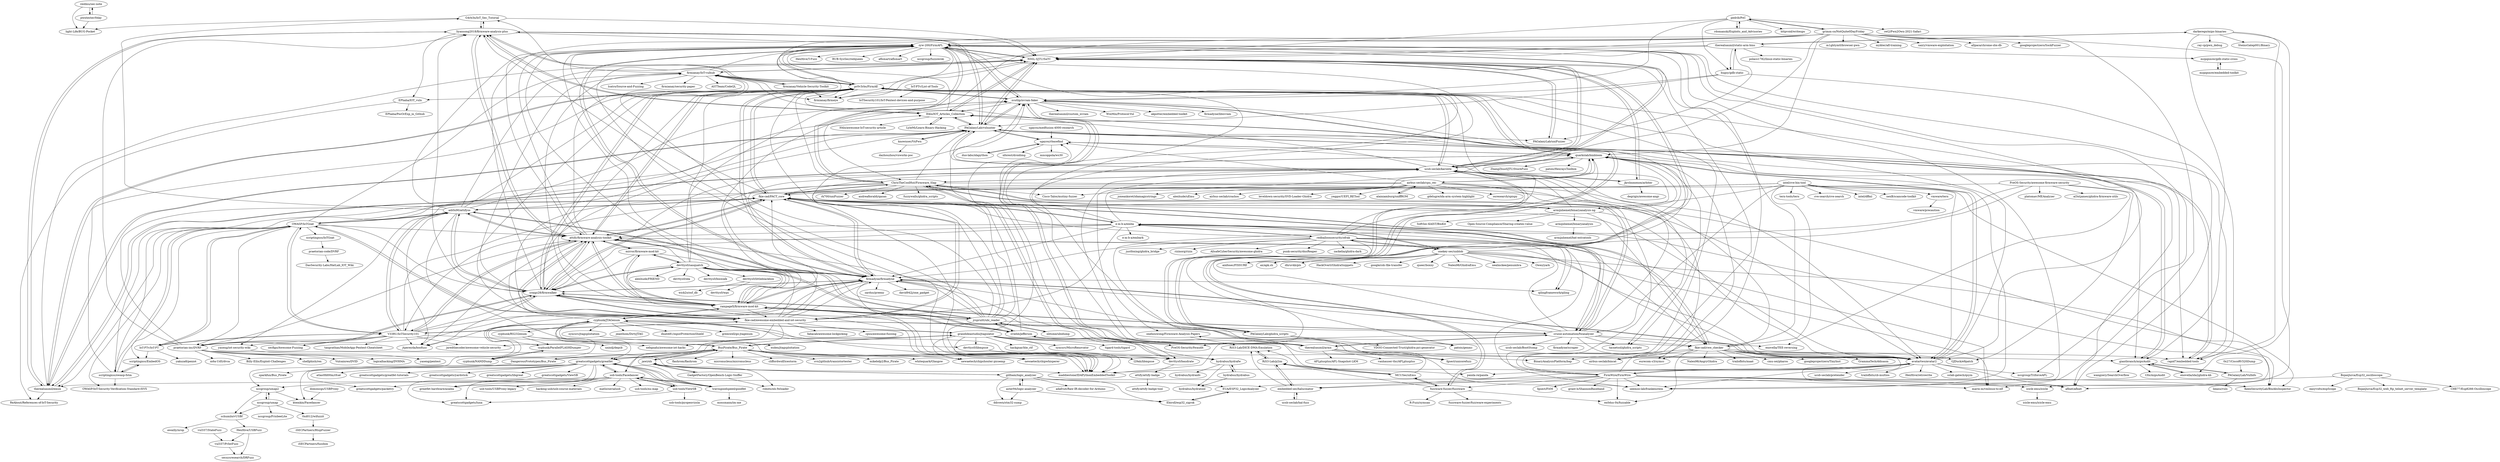 digraph G {
"reidmu/sec-note" -> "pwntester/0day"
"reidmu/sec-note" -> "light-Life/BUG-Pocket"
"G4rb3n/IoT_Sec_Tutorial" -> "liyansong2018/firmware-analysis-plus"
"G4rb3n/IoT_Sec_Tutorial" -> "light-Life/BUG-Pocket"
"G4rb3n/IoT_Sec_Tutorial" -> "NSSL-SJTU/SaTC"
"firmianay/Vehicle-Security-Toolkit" -> "firmianay/firmeye"
"firmianay/Vehicle-Security-Toolkit" -> "firmianay/IoT-vulhub"
"liyansong2018/firmware-analysis-plus" -> "pr0v3rbs/FirmAE"
"liyansong2018/firmware-analysis-plus" -> "therealsaumil/emux"
"liyansong2018/firmware-analysis-plus" -> "G4rb3n/IoT_Sec_Tutorial"
"liyansong2018/firmware-analysis-plus" -> "H4lo/IOT_Articles_Collection"
"liyansong2018/firmware-analysis-plus" -> "attify/firmware-analysis-toolkit"
"liyansong2018/firmware-analysis-plus" -> "NSSL-SJTU/SaTC"
"liyansong2018/firmware-analysis-plus" -> "EPhaha/IOT_vuln"
"liyansong2018/firmware-analysis-plus" -> "PAGalaxyLab/vxhunter"
"liyansong2018/firmware-analysis-plus" -> "zyw-200/FirmAFL"
"e-m-b-a/emba" -> "fkie-cad/FACT_core"
"e-m-b-a/emba" -> "e-m-b-a/embark"
"e-m-b-a/emba" -> "redballoonsecurity/ofrak"
"e-m-b-a/emba" -> "attify/firmware-analysis-toolkit"
"e-m-b-a/emba" -> "firmadyne/firmadyne"
"e-m-b-a/emba" -> "onekey-sec/unblob"
"e-m-b-a/emba" -> "KeenSecurityLab/BinAbsInspector" ["e"=1]
"e-m-b-a/emba" -> "fkie-cad/cwe_checker"
"e-m-b-a/emba" -> "quarkslab/binbloom"
"e-m-b-a/emba" -> "pr0v3rbs/FirmAE"
"e-m-b-a/emba" -> "fkie-cad/awesome-embedded-and-iot-security"
"e-m-b-a/emba" -> "qilingframework/qiling" ["e"=1]
"e-m-b-a/emba" -> "craigz28/firmwalker"
"e-m-b-a/emba" -> "cruise-automation/fwanalyzer"
"e-m-b-a/emba" -> "V33RU/IoTSecurity101"
"ChrisTheCoolHut/Firmware_Slap" -> "cruise-automation/fwanalyzer"
"ChrisTheCoolHut/Firmware_Slap" -> "zyw-200/FirmAFL"
"ChrisTheCoolHut/Firmware_Slap" -> "ucsb-seclab/karonte"
"ChrisTheCoolHut/Firmware_Slap" -> "therealsaumil/armx"
"ChrisTheCoolHut/Firmware_Slap" -> "fuzzywalls/ghidra_scripts" ["e"=1]
"ChrisTheCoolHut/Firmware_Slap" -> "fkie-cad/FACT_core"
"ChrisTheCoolHut/Firmware_Slap" -> "pr0v3rbs/FirmAE"
"ChrisTheCoolHut/Firmware_Slap" -> "armijnhemel/binaryanalysis-ng"
"ChrisTheCoolHut/Firmware_Slap" -> "avatartwo/avatar2"
"ChrisTheCoolHut/Firmware_Slap" -> "PAGalaxyLab/vxhunter"
"ChrisTheCoolHut/Firmware_Slap" -> "rk700/uniFuzzer"
"ChrisTheCoolHut/Firmware_Slap" -> "firmadyne/firmadyne"
"ChrisTheCoolHut/Firmware_Slap" -> "andreafioraldi/qasan" ["e"=1]
"ChrisTheCoolHut/Firmware_Slap" -> "maddiestone/IDAPythonEmbeddedToolkit" ["e"=1]
"ChrisTheCoolHut/Firmware_Slap" -> "Cisco-Talos/mutiny-fuzzer" ["e"=1]
"scriptingxss/IoTGoat" -> "praetorian-code/DVRF"
"icicle-emu/icicle" -> "icicle-emu/icicle-emu"
"H4lo/IOT_Articles_Collection" -> "NSSL-SJTU/SaTC"
"H4lo/IOT_Articles_Collection" -> "H4lo/awesome-IoT-security-article"
"H4lo/IOT_Articles_Collection" -> "PAGalaxyLab/vxhunter"
"H4lo/IOT_Articles_Collection" -> "liyansong2018/firmware-analysis-plus"
"H4lo/IOT_Articles_Collection" -> "rapid7/embedded-tools"
"H4lo/IOT_Articles_Collection" -> "LyleMi/Learn-Binary-Hacking"
"H4lo/IOT_Articles_Collection" -> "zyw-200/FirmAFL"
"PAGalaxyLab/ghidra_scripts" -> "PAGalaxyLab/vxhunter"
"PAGalaxyLab/ghidra_scripts" -> "ucsb-seclab/karonte"
"PAGalaxyLab/ghidra_scripts" -> "VDOO-Connected-Trust/ghidra-pyi-generator" ["e"=1]
"PAGalaxyLab/ghidra_scripts" -> "patois/genmc" ["e"=1]
"cyphunk/ParallelFLASHDumper" -> "cyphunk/NANDDump"
"redballoonsecurity/ofrak" -> "onekey-sec/unblob"
"redballoonsecurity/ofrak" -> "e-m-b-a/emba"
"redballoonsecurity/ofrak" -> "ainfosec/FISSURE" ["e"=1]
"redballoonsecurity/ofrak" -> "fkie-cad/FACT_core"
"redballoonsecurity/ofrak" -> "firmadyne/firmadyne"
"redballoonsecurity/ofrak" -> "qilingframework/qiling" ["e"=1]
"redballoonsecurity/ofrak" -> "FirmWire/FirmWire"
"redballoonsecurity/ofrak" -> "quarkslab/binbloom"
"redballoonsecurity/ofrak" -> "justfoxing/ghidra_bridge" ["e"=1]
"redballoonsecurity/ofrak" -> "rizinorg/rizin" ["e"=1]
"redballoonsecurity/ofrak" -> "pr0v3rbs/FirmAE"
"redballoonsecurity/ofrak" -> "AllsafeCyberSecurity/awesome-ghidra" ["e"=1]
"redballoonsecurity/ofrak" -> "punk-security/dnsReaper" ["e"=1]
"redballoonsecurity/ofrak" -> "marin-m/vmlinux-to-elf" ["e"=1]
"redballoonsecurity/ofrak" -> "zackelia/ghidra-dark" ["e"=1]
"fkie-cad/awesome-embedded-and-iot-security" -> "V33RU/IoTSecurity101"
"fkie-cad/awesome-embedded-and-iot-security" -> "nebgnahz/awesome-iot-hacks" ["e"=1]
"fkie-cad/awesome-embedded-and-iot-security" -> "fkie-cad/FACT_core"
"fkie-cad/awesome-embedded-and-iot-security" -> "attify/firmware-analysis-toolkit"
"fkie-cad/awesome-embedded-and-iot-security" -> "OWASP/IoTGoat"
"fkie-cad/awesome-embedded-and-iot-security" -> "jaredthecoder/awesome-vehicle-security" ["e"=1]
"fkie-cad/awesome-embedded-and-iot-security" -> "craigz28/firmwalker"
"fkie-cad/awesome-embedded-and-iot-security" -> "firmadyne/firmadyne"
"fkie-cad/awesome-embedded-and-iot-security" -> "zyw-200/FirmAFL"
"fkie-cad/awesome-embedded-and-iot-security" -> "fkie-cad/cwe_checker"
"fkie-cad/awesome-embedded-and-iot-security" -> "ucsb-seclab/karonte"
"fkie-cad/awesome-embedded-and-iot-security" -> "cpuu/awesome-fuzzing" ["e"=1]
"fkie-cad/awesome-embedded-and-iot-security" -> "pr0v3rbs/FirmAE"
"fkie-cad/awesome-embedded-and-iot-security" -> "cruise-automation/fwanalyzer"
"fkie-cad/awesome-embedded-and-iot-security" -> "fabacab/awesome-lockpicking" ["e"=1]
"fkie-cad/FACT_core" -> "attify/firmware-analysis-toolkit"
"fkie-cad/FACT_core" -> "craigz28/firmwalker"
"fkie-cad/FACT_core" -> "firmadyne/firmadyne"
"fkie-cad/FACT_core" -> "fkie-cad/cwe_checker"
"fkie-cad/FACT_core" -> "cruise-automation/fwanalyzer"
"fkie-cad/FACT_core" -> "e-m-b-a/emba"
"fkie-cad/FACT_core" -> "pr0v3rbs/FirmAE"
"fkie-cad/FACT_core" -> "fkie-cad/awesome-embedded-and-iot-security"
"fkie-cad/FACT_core" -> "ucsb-seclab/karonte"
"fkie-cad/FACT_core" -> "zyw-200/FirmAFL"
"fkie-cad/FACT_core" -> "adi0x90/attifyos"
"fkie-cad/FACT_core" -> "ChrisTheCoolHut/Firmware_Slap"
"fkie-cad/FACT_core" -> "KeenSecurityLab/BinAbsInspector" ["e"=1]
"fkie-cad/FACT_core" -> "armijnhemel/binaryanalysis-ng"
"fkie-cad/FACT_core" -> "avatartwo/avatar2"
"zcutlip/nvram-faker" -> "firmadyne/libnvram"
"zcutlip/nvram-faker" -> "giantbranch/mipsAudit"
"zcutlip/nvram-faker" -> "PAGalaxyLab/vxhunter"
"zcutlip/nvram-faker" -> "zyw-200/FirmAFL"
"zcutlip/nvram-faker" -> "therealsaumil/custom_nvram"
"zcutlip/nvram-faker" -> "therealsaumil/armx"
"zcutlip/nvram-faker" -> "pr0v3rbs/FirmAE"
"zcutlip/nvram-faker" -> "WinMin/Protocol-Vul"
"zcutlip/nvram-faker" -> "akpotter/embedded-toolkit"
"zcutlip/nvram-faker" -> "rapid7/embedded-tools"
"zcutlip/nvram-faker" -> "H4lo/IOT_Articles_Collection"
"mzpqnxow/embedded-toolkit" -> "mzpqnxow/gdb-static-cross"
"FirmWire/FirmWire" -> "fuzzware-fuzzer/fuzzware"
"FirmWire/FirmWire" -> "ex0dus-0x/fuzzable" ["e"=1]
"FirmWire/FirmWire" -> "avatartwo/avatar2"
"FirmWire/FirmWire" -> "therealsaumil/emux"
"FirmWire/FirmWire" -> "pr0v3rbs/FirmAE"
"FirmWire/FirmWire" -> "marin-m/vmlinux-to-elf" ["e"=1]
"FirmWire/FirmWire" -> "seemoo-lab/frankenstein" ["e"=1]
"FirmWire/FirmWire" -> "zyw-200/FirmAFL"
"FirmWire/FirmWire" -> "fgsect/FitM" ["e"=1]
"FirmWire/FirmWire" -> "icicle-emu/icicle"
"FirmWire/FirmWire" -> "grant-h/ShannonBaseband" ["e"=1]
"FirmWire/FirmWire" -> "embedded-sec/halucinator"
"FirmWire/FirmWire" -> "NSSL-SJTU/SaTC"
"FirmWire/FirmWire" -> "aflnet/aflnet" ["e"=1]
"FirmWire/FirmWire" -> "KeenSecurityLab/BinAbsInspector" ["e"=1]
"devttys0/baudrate" -> "attify/attify-badge"
"devttys0/baudrate" -> "sviehb/jefferson"
"EPhaha/IOT_vuln" -> "ReAbout/References-of-IoT-Security"
"EPhaha/IOT_vuln" -> "EPhaha/PocOrExp_in_Github"
"pr0v3rbs/FirmAE" -> "liyansong2018/firmware-analysis-plus"
"pr0v3rbs/FirmAE" -> "zyw-200/FirmAFL"
"pr0v3rbs/FirmAE" -> "ucsb-seclab/karonte"
"pr0v3rbs/FirmAE" -> "attify/firmware-analysis-toolkit"
"pr0v3rbs/FirmAE" -> "firmadyne/firmadyne"
"pr0v3rbs/FirmAE" -> "firmianay/IoT-vulhub"
"pr0v3rbs/FirmAE" -> "NSSL-SJTU/SaTC"
"pr0v3rbs/FirmAE" -> "therealsaumil/emux"
"pr0v3rbs/FirmAE" -> "zcutlip/nvram-faker"
"pr0v3rbs/FirmAE" -> "craigz28/firmwalker"
"pr0v3rbs/FirmAE" -> "aflnet/aflnet" ["e"=1]
"pr0v3rbs/FirmAE" -> "fkie-cad/FACT_core"
"pr0v3rbs/FirmAE" -> "firmianay/firmeye"
"pr0v3rbs/FirmAE" -> "quarkslab/binbloom"
"pr0v3rbs/FirmAE" -> "EPhaha/IOT_vuln"
"devttys0/libmpsse" -> "l29ah/libmpsse"
"devttys0/libmpsse" -> "devttys0/baudrate"
"onekey-sec/unblob" -> "redballoonsecurity/ofrak"
"onekey-sec/unblob" -> "e-m-b-a/emba"
"onekey-sec/unblob" -> "queer/boxxy" ["e"=1]
"onekey-sec/unblob" -> "ainfosec/FISSURE" ["e"=1]
"onekey-sec/unblob" -> "avatartwo/avatar2"
"onekey-sec/unblob" -> "Nalen98/GhidraEmu" ["e"=1]
"onekey-sec/unblob" -> "nealmckee/penumbra" ["e"=1]
"onekey-sec/unblob" -> "Owez/yark" ["e"=1]
"onekey-sec/unblob" -> "ax/apk.sh" ["e"=1]
"onekey-sec/unblob" -> "quarkslab/binbloom"
"onekey-sec/unblob" -> "marin-m/vmlinux-to-elf" ["e"=1]
"onekey-sec/unblob" -> "icicle-emu/icicle"
"onekey-sec/unblob" -> "dhruvkb/pls" ["e"=1]
"onekey-sec/unblob" -> "HackOvert/GhidraSnippets" ["e"=1]
"onekey-sec/unblob" -> "google/cdc-file-transfer" ["e"=1]
"knownsec/VxPwn" -> "dazhouzhou/vxworks-poc"
"knownsec/VxPwn" -> "PAGalaxyLab/vxhunter"
"pedrib/PoC" -> "rdomanski/Exploits_and_Advisories"
"pedrib/PoC" -> "grimm-co/NotQuite0DayFriday"
"pedrib/PoC" -> "hugsy/gdb-static"
"pedrib/PoC" -> "httpvoid/writeups" ["e"=1]
"pedrib/PoC" -> "zcutlip/nvram-faker"
"pedrib/PoC" -> "NSSL-SJTU/SaTC"
"pedrib/PoC" -> "ret2/Pwn2Own-2021-Safari" ["e"=1]
"zyw-200/FirmAFL" -> "pr0v3rbs/FirmAE"
"zyw-200/FirmAFL" -> "ucsb-seclab/karonte"
"zyw-200/FirmAFL" -> "aflnet/aflnet" ["e"=1]
"zyw-200/FirmAFL" -> "NSSL-SJTU/SaTC"
"zyw-200/FirmAFL" -> "HexHive/T-Fuzz" ["e"=1]
"zyw-200/FirmAFL" -> "RUB-SysSec/redqueen" ["e"=1]
"zyw-200/FirmAFL" -> "firmadyne/firmadyne"
"zyw-200/FirmAFL" -> "ChrisTheCoolHut/Firmware_Slap"
"zyw-200/FirmAFL" -> "zcutlip/nvram-faker"
"zyw-200/FirmAFL" -> "firmianay/firmeye"
"zyw-200/FirmAFL" -> "aflsmart/aflsmart" ["e"=1]
"zyw-200/FirmAFL" -> "nccgroup/TriforceAFL" ["e"=1]
"zyw-200/FirmAFL" -> "nccgroup/fuzzowski" ["e"=1]
"zyw-200/FirmAFL" -> "seemoo-lab/frankenstein" ["e"=1]
"zyw-200/FirmAFL" -> "fgsect/unicorefuzz" ["e"=1]
"yaseng/iot-security-wiki" -> "yaseng/pentest" ["e"=1]
"0x27/CiscoRV320Dump" -> "PAGalaxyLab/VulInfo"
"PAGalaxyLab/VulInfo" -> "lieanu/vuls"
"PAGalaxyLab/VulInfo" -> "giantbranch/mipsAudit"
"BojanJurca/Esp32_oscilloscope" -> "EUA/ESP32_LogicAnalyzer"
"BojanJurca/Esp32_oscilloscope" -> "BojanJurca/Esp32_web_ftp_telnet_server_template"
"BojanJurca/Esp32_oscilloscope" -> "CHE77/Esp8266-Oscilloscope"
"BojanJurca/Esp32_oscilloscope" -> "easyvolts/espScope"
"attify/firmware-analysis-toolkit" -> "firmadyne/firmadyne"
"attify/firmware-analysis-toolkit" -> "adi0x90/attifyos"
"attify/firmware-analysis-toolkit" -> "craigz28/firmwalker"
"attify/firmware-analysis-toolkit" -> "fkie-cad/FACT_core"
"attify/firmware-analysis-toolkit" -> "pr0v3rbs/FirmAE"
"attify/firmware-analysis-toolkit" -> "rampageX/firmware-mod-kit"
"attify/firmware-analysis-toolkit" -> "liyansong2018/firmware-analysis-plus"
"attify/firmware-analysis-toolkit" -> "zyw-200/FirmAFL"
"attify/firmware-analysis-toolkit" -> "V33RU/IoTSecurity101"
"attify/firmware-analysis-toolkit" -> "jtpereyda/boofuzz" ["e"=1]
"attify/firmware-analysis-toolkit" -> "fkie-cad/awesome-embedded-and-iot-security"
"attify/firmware-analysis-toolkit" -> "avatartwo/avatar2"
"attify/firmware-analysis-toolkit" -> "mirror/firmware-mod-kit"
"attify/firmware-analysis-toolkit" -> "firmianay/IoT-vulhub"
"attify/firmware-analysis-toolkit" -> "ucsb-seclab/karonte"
"firmadyne/firmadyne" -> "attify/firmware-analysis-toolkit"
"firmadyne/firmadyne" -> "fkie-cad/FACT_core"
"firmadyne/firmadyne" -> "craigz28/firmwalker"
"firmadyne/firmadyne" -> "zyw-200/FirmAFL"
"firmadyne/firmadyne" -> "pr0v3rbs/FirmAE"
"firmadyne/firmadyne" -> "adi0x90/attifyos"
"firmadyne/firmadyne" -> "jtpereyda/boofuzz" ["e"=1]
"firmadyne/firmadyne" -> "panda-re/panda" ["e"=1]
"firmadyne/firmadyne" -> "rampageX/firmware-mod-kit"
"firmadyne/firmadyne" -> "qilingframework/qiling" ["e"=1]
"firmadyne/firmadyne" -> "zardus/preeny" ["e"=1]
"firmadyne/firmadyne" -> "avatartwo/avatar2"
"firmadyne/firmadyne" -> "BinaryAnalysisPlatform/bap" ["e"=1]
"firmadyne/firmadyne" -> "maddiestone/IDAPythonEmbeddedToolkit" ["e"=1]
"firmadyne/firmadyne" -> "david942j/one_gadget" ["e"=1]
"sgayou/rbasefind" -> "mncoppola/ws30"
"sgayou/rbasefind" -> "PAGalaxyLab/vxhunter"
"sgayou/rbasefind" -> "duo-labs/idapython"
"sgayou/rbasefind" -> "nforest/droidimg" ["e"=1]
"sgayou/rbasefind" -> "quarkslab/binbloom"
"sgayou/rbasefind" -> "patois/genmc" ["e"=1]
"schumilo/vUSBf" -> "awailly/nrop"
"schumilo/vUSBf" -> "HexHive/USBFuzz"
"cyphunk/JTAGenum" -> "cyphunk/RS232enum"
"cyphunk/JTAGenum" -> "dxa4481/inputProtectionShield"
"cyphunk/JTAGenum" -> "grandideastudio/jtagulator"
"cyphunk/JTAGenum" -> "gremwell/go-jtagenum"
"cyphunk/JTAGenum" -> "devttys0/libmpsse"
"cyphunk/JTAGenum" -> "devttys0/baudrate"
"cyphunk/JTAGenum" -> "cyphunk/NANDDump"
"cyphunk/JTAGenum" -> "jeanthom/DirtyJTAG" ["e"=1]
"cyphunk/JTAGenum" -> "cyphunk/ParallelFLASHDumper"
"cyphunk/JTAGenum" -> "attify/firmware-analysis-toolkit"
"cyphunk/JTAGenum" -> "BusPirate/Bus_Pirate"
"cyphunk/JTAGenum" -> "syncsrc/jtagsploitation"
"cyphunk/JTAGenum" -> "greatscottgadgets/greatfet"
"cyphunk/JTAGenum" -> "rampageX/firmware-mod-kit"
"cyphunk/JTAGenum" -> "nccgroup/umap2"
"duo-labs/idapython" -> "sgayou/rbasefind"
"PreOS-Security/awesome-firmware-security" -> "fkie-cad/FACT_core"
"PreOS-Security/awesome-firmware-security" -> "PreOS-Security/fwaudit" ["e"=1]
"PreOS-Security/awesome-firmware-security" -> "therealsaumil/armx"
"PreOS-Security/awesome-firmware-security" -> "al3xtjames/ghidra-firmware-utils" ["e"=1]
"PreOS-Security/awesome-firmware-security" -> "GJDuck/e9patch" ["e"=1]
"PreOS-Security/awesome-firmware-security" -> "enovella/TEE-reversing" ["e"=1]
"PreOS-Security/awesome-firmware-security" -> "platomav/MEAnalyzer" ["e"=1]
"adi0x90/attifyos" -> "attify/firmware-analysis-toolkit"
"adi0x90/attifyos" -> "firmadyne/firmadyne"
"adi0x90/attifyos" -> "craigz28/firmwalker"
"adi0x90/attifyos" -> "fkie-cad/FACT_core"
"adi0x90/attifyos" -> "V33RU/IoTSecurity101"
"adi0x90/attifyos" -> "zyw-200/FirmAFL"
"adi0x90/attifyos" -> "G4rb3n/IoT_Sec_Tutorial"
"adi0x90/attifyos" -> "PAGalaxyLab/vxhunter"
"adi0x90/attifyos" -> "firmianay/IoT-vulhub"
"adi0x90/attifyos" -> "pr0v3rbs/FirmAE"
"adi0x90/attifyos" -> "jtpereyda/boofuzz" ["e"=1]
"adi0x90/attifyos" -> "zcutlip/nvram-faker"
"adi0x90/attifyos" -> "yaseng/iot-security-wiki"
"adi0x90/attifyos" -> "OWASP/IoTGoat"
"adi0x90/attifyos" -> "maddiestone/IDAPythonEmbeddedToolkit" ["e"=1]
"praetorian-inc/DVRF" -> "craigz28/firmwalker"
"praetorian-inc/DVRF" -> "attify/firmware-analysis-toolkit"
"praetorian-inc/DVRF" -> "maddiestone/IDAPythonEmbeddedToolkit" ["e"=1]
"praetorian-inc/DVRF" -> "rapid7/embedded-tools"
"praetorian-inc/DVRF" -> "firmadyne/firmadyne"
"praetorian-inc/DVRF" -> "Billy-Ellis/Exploit-Challenges" ["e"=1]
"praetorian-inc/DVRF" -> "liyansong2018/firmware-analysis-plus"
"praetorian-inc/DVRF" -> "PAGalaxyLab/vxhunter"
"praetorian-inc/DVRF" -> "shellphish/rex" ["e"=1]
"praetorian-inc/DVRF" -> "Vulcainreo/DVID" ["e"=1]
"praetorian-inc/DVRF" -> "logicalhacking/DVHMA" ["e"=1]
"praetorian-inc/DVRF" -> "m6a-UdS/dvca" ["e"=1]
"HexHive/USBFuzz" -> "vul337/PrIntFuzz"
"HexHive/USBFuzz" -> "secsysresearch/DRFuzz"
"LyleMi/Learn-Binary-Hacking" -> "H4lo/IOT_Articles_Collection"
"BusPirate/Bus_Pirate" -> "DangerousPrototypes/Bus_Pirate"
"BusPirate/Bus_Pirate" -> "mikebdp2/Bus_Pirate"
"BusPirate/Bus_Pirate" -> "jawi/ols"
"BusPirate/Bus_Pirate" -> "cyphunk/JTAGenum"
"BusPirate/Bus_Pirate" -> "grandideastudio/jtagulator"
"BusPirate/Bus_Pirate" -> "hydrabus/hydrafw"
"BusPirate/Bus_Pirate" -> "whitequark/Glasgow" ["e"=1]
"BusPirate/Bus_Pirate" -> "greatscottgadgets/greatfet"
"BusPirate/Bus_Pirate" -> "usb-tools/Facedancer"
"BusPirate/Bus_Pirate" -> "flashrom/flashrom" ["e"=1]
"BusPirate/Bus_Pirate" -> "newaetech/chipwhisperer" ["e"=1]
"BusPirate/Bus_Pirate" -> "micronucleus/micronucleus" ["e"=1]
"BusPirate/Bus_Pirate" -> "newaetech/chipshouter-picoemp" ["e"=1]
"BusPirate/Bus_Pirate" -> "cliffordwolf/icestorm" ["e"=1]
"BusPirate/Bus_Pirate" -> "svn2github/transistortester" ["e"=1]
"airbus-seclab/cpu_rec" -> "quarkslab/binbloom"
"airbus-seclab/cpu_rec" -> "alainiamburg/sniffROM"
"airbus-seclab/cpu_rec" -> "airbus-seclab/bincat" ["e"=1]
"airbus-seclab/cpu_rec" -> "gdelugre/ida-arm-system-highlight" ["e"=1]
"airbus-seclab/cpu_rec" -> "osresearch/spispy" ["e"=1]
"airbus-seclab/cpu_rec" -> "avatartwo/avatar2"
"airbus-seclab/cpu_rec" -> "maddiestone/IDAPythonEmbeddedToolkit" ["e"=1]
"airbus-seclab/cpu_rec" -> "joxeankoret/idamagicstrings" ["e"=1]
"airbus-seclab/cpu_rec" -> "alexhude/uEmu" ["e"=1]
"airbus-seclab/cpu_rec" -> "fkie-cad/FACT_core"
"airbus-seclab/cpu_rec" -> "airbus-seclab/crashos"
"airbus-seclab/cpu_rec" -> "seemoo-lab/frankenstein" ["e"=1]
"airbus-seclab/cpu_rec" -> "leveldown-security/SVD-Loader-Ghidra" ["e"=1]
"airbus-seclab/cpu_rec" -> "sgayou/rbasefind"
"airbus-seclab/cpu_rec" -> "yeggor/UEFI_RETool" ["e"=1]
"attify/attify-badge" -> "attify/attify-badge-tool"
"avatartwo/avatar2" -> "embedded-sec/halucinator"
"avatartwo/avatar2" -> "panda-re/panda" ["e"=1]
"avatartwo/avatar2" -> "zyw-200/FirmAFL"
"avatartwo/avatar2" -> "HexHive/retrowrite" ["e"=1]
"avatartwo/avatar2" -> "nccgroup/TriforceAFL" ["e"=1]
"avatartwo/avatar2" -> "firmadyne/firmadyne"
"avatartwo/avatar2" -> "sslab-gatech/qsym" ["e"=1]
"avatartwo/avatar2" -> "aflnet/aflnet" ["e"=1]
"avatartwo/avatar2" -> "pr0v3rbs/FirmAE"
"avatartwo/avatar2" -> "seemoo-lab/frankenstein" ["e"=1]
"avatartwo/avatar2" -> "maddiestone/IDAPythonEmbeddedToolkit" ["e"=1]
"avatartwo/avatar2" -> "quarkslab/binbloom"
"avatartwo/avatar2" -> "ucsb-seclab/pretender"
"avatartwo/avatar2" -> "trailofbits/cb-multios" ["e"=1]
"avatartwo/avatar2" -> "FirmWire/FirmWire"
"fkie-cad/cwe_checker" -> "fkie-cad/FACT_core"
"fkie-cad/cwe_checker" -> "KeenSecurityLab/BinAbsInspector" ["e"=1]
"fkie-cad/cwe_checker" -> "trailofbits/maat" ["e"=1]
"fkie-cad/cwe_checker" -> "BinaryAnalysisPlatform/bap" ["e"=1]
"fkie-cad/cwe_checker" -> "ucsb-seclab/karonte"
"fkie-cad/cwe_checker" -> "cmu-sei/pharos" ["e"=1]
"fkie-cad/cwe_checker" -> "airbus-seclab/bincat" ["e"=1]
"fkie-cad/cwe_checker" -> "googleprojectzero/TinyInst" ["e"=1]
"fkie-cad/cwe_checker" -> "NSSL-SJTU/SaTC"
"fkie-cad/cwe_checker" -> "GJDuck/e9patch" ["e"=1]
"fkie-cad/cwe_checker" -> "avatartwo/avatar2"
"fkie-cad/cwe_checker" -> "eurecom-s3/symcc" ["e"=1]
"fkie-cad/cwe_checker" -> "GrammaTech/ddisasm" ["e"=1]
"fkie-cad/cwe_checker" -> "Nalen98/AngryGhidra" ["e"=1]
"fkie-cad/cwe_checker" -> "ex0dus-0x/fuzzable" ["e"=1]
"grandideastudio/jtagulator" -> "cyphunk/JTAGenum"
"grandideastudio/jtagulator" -> "syncsrc/MicroRenovator" ["e"=1]
"grandideastudio/jtagulator" -> "greatscottgadgets/greatfet"
"grandideastudio/jtagulator" -> "newaetech/chipwhisperer" ["e"=1]
"grandideastudio/jtagulator" -> "travisgoodspeed/goodfet"
"grandideastudio/jtagulator" -> "sgayou/rbasefind"
"grandideastudio/jtagulator" -> "newaetech/chipshouter-picoemp" ["e"=1]
"grandideastudio/jtagulator" -> "devttys0/libmpsse"
"grandideastudio/jtagulator" -> "devttys0/baudrate"
"grandideastudio/jtagulator" -> "tigard-tools/tigard" ["e"=1]
"grandideastudio/jtagulator" -> "hydrabus/hydrafw"
"grandideastudio/jtagulator" -> "BusPirate/Bus_Pirate"
"grandideastudio/jtagulator" -> "PreOS-Security/fwaudit" ["e"=1]
"grandideastudio/jtagulator" -> "avatartwo/avatar2"
"grandideastudio/jtagulator" -> "hackgnar/ble_ctf" ["e"=1]
"usb-tools/Facedancer" -> "greatscottgadgets/greatfet"
"usb-tools/Facedancer" -> "usb-tools/ViewSB"
"usb-tools/Facedancer" -> "greatfet-hardware/azalea"
"usb-tools/Facedancer" -> "usb-tools/nu-map"
"usb-tools/Facedancer" -> "greatscottgadgets/luna" ["e"=1]
"usb-tools/Facedancer" -> "nccgroup/umap2"
"usb-tools/Facedancer" -> "usb-tools/USBProxy-legacy" ["e"=1]
"usb-tools/Facedancer" -> "travisgoodspeed/goodfet"
"usb-tools/Facedancer" -> "hacking-usb/usb-course-materials"
"usb-tools/Facedancer" -> "matlo/serialusb" ["e"=1]
"greatscottgadgets/greatfet" -> "usb-tools/Facedancer"
"greatscottgadgets/greatfet" -> "greatscottgadgets/greatfet-tutorials"
"greatscottgadgets/greatfet" -> "greatfet-hardware/azalea"
"greatscottgadgets/greatfet" -> "usb-tools/ViewSB"
"greatscottgadgets/greatfet" -> "ktemkin/Facedancer"
"greatscottgadgets/greatfet" -> "greatscottgadgets/yardstick" ["e"=1]
"greatscottgadgets/greatfet" -> "travisgoodspeed/goodfet"
"greatscottgadgets/greatfet" -> "greatscottgadgets/ViewSB"
"greatscottgadgets/greatfet" -> "greatscottgadgets/libgreat"
"greatscottgadgets/greatfet" -> "atlas0fd00m/rfcat" ["e"=1]
"greatscottgadgets/greatfet" -> "greatscottgadgets/luna" ["e"=1]
"greatscottgadgets/greatfet" -> "greatscottgadgets/packetry"
"V33RU/IoTSecurity101" -> "fkie-cad/awesome-embedded-and-iot-security"
"V33RU/IoTSecurity101" -> "nebgnahz/awesome-iot-hacks" ["e"=1]
"V33RU/IoTSecurity101" -> "attify/firmware-analysis-toolkit"
"V33RU/IoTSecurity101" -> "adi0x90/attifyos"
"V33RU/IoTSecurity101" -> "firmadyne/firmadyne"
"V33RU/IoTSecurity101" -> "fkie-cad/FACT_core"
"V33RU/IoTSecurity101" -> "IoT-PTv/IoT-PT"
"V33RU/IoTSecurity101" -> "craigz28/firmwalker"
"V33RU/IoTSecurity101" -> "OWASP/IoTGoat"
"V33RU/IoTSecurity101" -> "secfigo/Awesome-Fuzzing" ["e"=1]
"V33RU/IoTSecurity101" -> "jtpereyda/boofuzz" ["e"=1]
"V33RU/IoTSecurity101" -> "tanprathan/MobileApp-Pentest-Cheatsheet" ["e"=1]
"V33RU/IoTSecurity101" -> "praetorian-inc/DVRF"
"V33RU/IoTSecurity101" -> "jaredthecoder/awesome-vehicle-security" ["e"=1]
"V33RU/IoTSecurity101" -> "yaseng/iot-security-wiki"
"aster94/logic-analyzer" -> "gillham/logic_analyzer"
"aster94/logic-analyzer" -> "ddrown/stm32-sump"
"aster94/logic-analyzer" -> "Ebiroll/esp32_sigrok"
"craigz28/firmwalker" -> "attify/firmware-analysis-toolkit"
"craigz28/firmwalker" -> "fkie-cad/FACT_core"
"craigz28/firmwalker" -> "firmadyne/firmadyne"
"craigz28/firmwalker" -> "adi0x90/attifyos"
"craigz28/firmwalker" -> "rampageX/firmware-mod-kit"
"craigz28/firmwalker" -> "pr0v3rbs/FirmAE"
"craigz28/firmwalker" -> "zyw-200/FirmAFL"
"craigz28/firmwalker" -> "praetorian-inc/DVRF"
"craigz28/firmwalker" -> "devttys0/sasquatch"
"craigz28/firmwalker" -> "cruise-automation/fwanalyzer"
"craigz28/firmwalker" -> "PAGalaxyLab/vxhunter"
"craigz28/firmwalker" -> "firmianay/IoT-vulhub"
"craigz28/firmwalker" -> "jtpereyda/boofuzz" ["e"=1]
"craigz28/firmwalker" -> "fkie-cad/awesome-embedded-and-iot-security"
"craigz28/firmwalker" -> "liyansong2018/firmware-analysis-plus"
"pwntester/0day" -> "reidmu/sec-note"
"pwntester/0day" -> "light-Life/BUG-Pocket"
"rampageX/firmware-mod-kit" -> "attify/firmware-analysis-toolkit"
"rampageX/firmware-mod-kit" -> "craigz28/firmwalker"
"rampageX/firmware-mod-kit" -> "firmadyne/firmadyne"
"rampageX/firmware-mod-kit" -> "zyw-200/FirmAFL"
"rampageX/firmware-mod-kit" -> "mirror/firmware-mod-kit"
"rampageX/firmware-mod-kit" -> "fkie-cad/FACT_core"
"rampageX/firmware-mod-kit" -> "sviehb/jefferson"
"rampageX/firmware-mod-kit" -> "devttys0/sasquatch"
"rampageX/firmware-mod-kit" -> "zcutlip/nvram-faker"
"rampageX/firmware-mod-kit" -> "firmianay/IoT-vulhub"
"rampageX/firmware-mod-kit" -> "jrspruitt/ubi_reader"
"rampageX/firmware-mod-kit" -> "cyphunk/JTAGenum"
"rampageX/firmware-mod-kit" -> "pr0v3rbs/FirmAE"
"rampageX/firmware-mod-kit" -> "fkie-cad/awesome-embedded-and-iot-security"
"rampageX/firmware-mod-kit" -> "maddiestone/IDAPythonEmbeddedToolkit" ["e"=1]
"OWASP/IoTGoat" -> "scriptingxss/owasp-fstm"
"OWASP/IoTGoat" -> "IoT-PTv/IoT-PT"
"OWASP/IoTGoat" -> "fkie-cad/awesome-embedded-and-iot-security"
"OWASP/IoTGoat" -> "scriptingxss/IoTGoat"
"OWASP/IoTGoat" -> "scriptingxss/EmbedOS"
"OWASP/IoTGoat" -> "attify/firmware-analysis-toolkit"
"OWASP/IoTGoat" -> "OWASP/IoT-Security-Verification-Standard-ISVS"
"OWASP/IoTGoat" -> "V33RU/IoTSecurity101"
"OWASP/IoTGoat" -> "praetorian-inc/DVRF"
"OWASP/IoTGoat" -> "adi0x90/attifyos"
"OWASP/IoTGoat" -> "H4lo/IOT_Articles_Collection"
"OWASP/IoTGoat" -> "therealsaumil/emux"
"OWASP/IoTGoat" -> "NSSL-SJTU/SaTC"
"OWASP/IoTGoat" -> "fkie-cad/FACT_core"
"OWASP/IoTGoat" -> "craigz28/firmwalker"
"PAGalaxyLab/vxhunter" -> "knownsec/VxPwn"
"PAGalaxyLab/vxhunter" -> "PAGalaxyLab/ghidra_scripts"
"PAGalaxyLab/vxhunter" -> "ucsb-seclab/karonte"
"PAGalaxyLab/vxhunter" -> "NSSL-SJTU/SaTC"
"PAGalaxyLab/vxhunter" -> "sgayou/rbasefind"
"PAGalaxyLab/vxhunter" -> "zcutlip/nvram-faker"
"PAGalaxyLab/vxhunter" -> "H4lo/IOT_Articles_Collection"
"PAGalaxyLab/vxhunter" -> "PAGalaxyLab/uniFuzzer"
"PAGalaxyLab/vxhunter" -> "liyansong2018/firmware-analysis-plus"
"PAGalaxyLab/vxhunter" -> "therealsaumil/emux"
"PAGalaxyLab/vxhunter" -> "giantbranch/mipsAudit"
"PAGalaxyLab/vxhunter" -> "rapid7/embedded-tools"
"devttys0/sasquatch" -> "sviehb/jefferson"
"devttys0/sasquatch" -> "craigz28/firmwalker"
"devttys0/sasquatch" -> "attify/firmware-analysis-toolkit"
"devttys0/sasquatch" -> "firmadyne/firmadyne"
"devttys0/sasquatch" -> "zcutlip/nvram-faker"
"devttys0/sasquatch" -> "jrspruitt/ubi_reader"
"devttys0/sasquatch" -> "devttys0/littleblackbox"
"devttys0/sasquatch" -> "rampageX/firmware-mod-kit"
"devttys0/sasquatch" -> "pr0v3rbs/FirmAE"
"devttys0/sasquatch" -> "mirror/firmware-mod-kit"
"devttys0/sasquatch" -> "devttys0/ida" ["e"=1]
"devttys0/sasquatch" -> "devttys0/binwalk" ["e"=1]
"devttys0/sasquatch" -> "maddiestone/IDAPythonEmbeddedToolkit" ["e"=1]
"devttys0/sasquatch" -> "devttys0/baudrate"
"devttys0/sasquatch" -> "alexhude/FRIEND" ["e"=1]
"firmianay/IoT-vulhub" -> "firmianay/Vehicle-Security-Toolkit"
"firmianay/IoT-vulhub" -> "NSSL-SJTU/SaTC"
"firmianay/IoT-vulhub" -> "pr0v3rbs/FirmAE"
"firmianay/IoT-vulhub" -> "zyw-200/FirmAFL"
"firmianay/IoT-vulhub" -> "H4lo/IOT_Articles_Collection"
"firmianay/IoT-vulhub" -> "firmianay/firmeye"
"firmianay/IoT-vulhub" -> "firmianay/security-paper" ["e"=1]
"firmianay/IoT-vulhub" -> "ASTTeam/CodeQL" ["e"=1]
"firmianay/IoT-vulhub" -> "lcatro/Source-and-Fuzzing" ["e"=1]
"firmianay/IoT-vulhub" -> "G4rb3n/IoT_Sec_Tutorial"
"fuzzware-fuzzer/fuzzware" -> "MCUSec/uEmu"
"fuzzware-fuzzer/fuzzware" -> "R-Fuzz/symsan" ["e"=1]
"fuzzware-fuzzer/fuzzware" -> "ex0dus-0x/fuzzable" ["e"=1]
"fuzzware-fuzzer/fuzzware" -> "RiS3-Lab/p2im"
"fuzzware-fuzzer/fuzzware" -> "NSSL-SJTU/SaTC"
"fuzzware-fuzzer/fuzzware" -> "fuzzware-fuzzer/fuzzware-experiments"
"alainiamburg/sniffROM" -> "airbus-seclab/cpu_rec"
"darkerego/mips-binaries" -> "rapid7/embedded-tools"
"darkerego/mips-binaries" -> "therealsaumil/static-arm-bins"
"darkerego/mips-binaries" -> "SteinsGatep001/Binary"
"darkerego/mips-binaries" -> "ray-cp/pwn_debug" ["e"=1]
"darkerego/mips-binaries" -> "enovella/ida2ghidra-kb"
"darkerego/mips-binaries" -> "giantbranch/mipsAudit"
"usb-tools/ViewSB" -> "usb-tools/Facedancer"
"usb-tools/ViewSB" -> "greatscottgadgets/luna" ["e"=1]
"usb-tools/ViewSB" -> "usb-tools/pyopenvizsla"
"usb-tools/ViewSB" -> "greatscottgadgets/greatfet"
"IoT-PTv/IoT-PT" -> "OWASP/IoTGoat"
"IoT-PTv/IoT-PT" -> "V33RU/IoTSecurity101"
"IoT-PTv/IoT-PT" -> "scriptingxss/EmbedOS"
"IoT-PTv/IoT-PT" -> "yakuza8/peniot" ["e"=1]
"devttys0/littleblackbox" -> "devttys0/wps" ["e"=1]
"devttys0/littleblackbox" -> "wick2o/osf_db"
"grimm-co/NotQuite0DayFriday" -> "pedrib/PoC"
"grimm-co/NotQuite0DayFriday" -> "Cisco-Talos/mutiny-fuzzer" ["e"=1]
"grimm-co/NotQuite0DayFriday" -> "allpaca/chrome-sbx-db" ["e"=1]
"grimm-co/NotQuite0DayFriday" -> "zyw-200/FirmAFL"
"grimm-co/NotQuite0DayFriday" -> "marin-m/vmlinux-to-elf" ["e"=1]
"grimm-co/NotQuite0DayFriday" -> "googleprojectzero/SockFuzzer" ["e"=1]
"grimm-co/NotQuite0DayFriday" -> "m1ghtym0/browser-pwn" ["e"=1]
"grimm-co/NotQuite0DayFriday" -> "attify/firmware-analysis-toolkit"
"grimm-co/NotQuite0DayFriday" -> "mykter/afl-training" ["e"=1]
"grimm-co/NotQuite0DayFriday" -> "xairy/vmware-exploitation" ["e"=1]
"grimm-co/NotQuite0DayFriday" -> "quarkslab/binbloom"
"grimm-co/NotQuite0DayFriday" -> "NSSL-SJTU/SaTC"
"grimm-co/NotQuite0DayFriday" -> "ChrisTheCoolHut/Firmware_Slap"
"grimm-co/NotQuite0DayFriday" -> "aflnet/aflnet" ["e"=1]
"grimm-co/NotQuite0DayFriday" -> "pr0v3rbs/FirmAE"
"armijnhemel/binaryanalysis-ng" -> "ucsb-seclab/karonte"
"armijnhemel/binaryanalysis-ng" -> "fkie-cad/cwe_checker"
"armijnhemel/binaryanalysis-ng" -> "ChrisTheCoolHut/Firmware_Slap"
"armijnhemel/binaryanalysis-ng" -> "armijnhemel/binaryanalysis"
"armijnhemel/binaryanalysis-ng" -> "fkie-cad/FACT_core"
"armijnhemel/binaryanalysis-ng" -> "Open-Source-Compliance/Sharing-creates-value" ["e"=1]
"armijnhemel/binaryanalysis-ng" -> "quarkslab/binbloom"
"armijnhemel/binaryanalysis-ng" -> "SoftSec-KAIST/BinKit" ["e"=1]
"armijnhemel/binaryanalysis-ng" -> "avatartwo/avatar2"
"jawi/ols" -> "GadgetFactory/OpenBench-Logic-Sniffer"
"jawi/ols" -> "gillham/logic_analyzer"
"jawi/ols" -> "robots/ols-fwloader"
"jawi/ols" -> "BusPirate/Bus_Pirate"
"scriptingxss/owasp-fstm" -> "scriptingxss/EmbedOS"
"scriptingxss/owasp-fstm" -> "OWASP/IoTGoat"
"scriptingxss/owasp-fstm" -> "fkie-cad/FACT_core"
"scriptingxss/owasp-fstm" -> "OWASP/IoT-Security-Verification-Standard-ISVS"
"scriptingxss/owasp-fstm" -> "pr0v3rbs/FirmAE"
"iSECPartners/RtspFuzzer" -> "iSECPartners/fuzzbox"
"syncsrc/jtagsploitation" -> "esden/jtagsploitation"
"IoT-PTv/List-of-Tools" -> "IoTSecurity101/IoT-Pentest-devices-and-purpose"
"IoT-PTv/List-of-Tools" -> "firmianay/firmeye"
"therealsaumil/emux" -> "liyansong2018/firmware-analysis-plus"
"therealsaumil/emux" -> "ReAbout/References-of-IoT-Security"
"therealsaumil/emux" -> "pr0v3rbs/FirmAE"
"therealsaumil/emux" -> "PAGalaxyLab/vxhunter"
"therealsaumil/emux" -> "NSSL-SJTU/SaTC"
"therealsaumil/emux" -> "quarkslab/binbloom"
"therealsaumil/static-arm-bins" -> "hugsy/gdb-static"
"therealsaumil/static-arm-bins" -> "darkerego/mips-binaries"
"therealsaumil/static-arm-bins" -> "PAGalaxyLab/uniFuzzer"
"therealsaumil/static-arm-bins" -> "NSSL-SJTU/SaTC"
"therealsaumil/static-arm-bins" -> "mzpqnxow/gdb-static-cross"
"therealsaumil/static-arm-bins" -> "maddiestone/IDAPythonEmbeddedToolkit" ["e"=1]
"therealsaumil/static-arm-bins" -> "polaco1782/linux-static-binaries"
"dominicgs/USBProxy" -> "ktemkin/Facedancer"
"intel/cve-bin-tool" -> "fkie-cad/cwe_checker"
"intel/cve-bin-tool" -> "tern-tools/tern" ["e"=1]
"intel/cve-bin-tool" -> "fkie-cad/FACT_core"
"intel/cve-bin-tool" -> "avatartwo/avatar2"
"intel/cve-bin-tool" -> "cve-search/cve-search" ["e"=1]
"intel/cve-bin-tool" -> "armijnhemel/binaryanalysis-ng"
"intel/cve-bin-tool" -> "intel/dffml"
"intel/cve-bin-tool" -> "cruise-automation/fwanalyzer"
"intel/cve-bin-tool" -> "KeenSecurityLab/BinAbsInspector" ["e"=1]
"intel/cve-bin-tool" -> "nexB/scancode-toolkit" ["e"=1]
"intel/cve-bin-tool" -> "scriptingxss/owasp-fstm"
"intel/cve-bin-tool" -> "vmware/tern"
"ucsb-seclab/hal-fuzz" -> "embedded-sec/halucinator"
"quarkslab/binbloom" -> "airbus-seclab/cpu_rec"
"quarkslab/binbloom" -> "ucsb-seclab/karonte"
"quarkslab/binbloom" -> "seemoo-lab/frankenstein" ["e"=1]
"quarkslab/binbloom" -> "tacnetsol/ghidra_scripts" ["e"=1]
"quarkslab/binbloom" -> "pr0v3rbs/FirmAE"
"quarkslab/binbloom" -> "sgayou/rbasefind"
"quarkslab/binbloom" -> "therealsaumil/emux"
"quarkslab/binbloom" -> "patois/HexraysToolbox" ["e"=1]
"quarkslab/binbloom" -> "avatartwo/avatar2"
"quarkslab/binbloom" -> "ZhangZhuoSJTU/StochFuzz" ["e"=1]
"quarkslab/binbloom" -> "eurecom-s3/symcc" ["e"=1]
"rdomanski/Exploits_and_Advisories" -> "pedrib/PoC"
"ucsb-seclab/karonte" -> "NSSL-SJTU/SaTC"
"ucsb-seclab/karonte" -> "zyw-200/FirmAFL"
"ucsb-seclab/karonte" -> "pr0v3rbs/FirmAE"
"ucsb-seclab/karonte" -> "jkrshnmenon/arbiter"
"ucsb-seclab/karonte" -> "PAGalaxyLab/vxhunter"
"ucsb-seclab/karonte" -> "ChrisTheCoolHut/Firmware_Slap"
"ucsb-seclab/karonte" -> "PAGalaxyLab/ghidra_scripts"
"ucsb-seclab/karonte" -> "tacnetsol/ghidra_scripts" ["e"=1]
"ucsb-seclab/karonte" -> "quarkslab/binbloom"
"ucsb-seclab/karonte" -> "onehouwong/Firmware-Analysis-Papers"
"ucsb-seclab/karonte" -> "H4lo/IOT_Articles_Collection"
"enovella/ida2ghidra-kb" -> "giantbranch/mipsAudit"
"gillham/logic_analyzer" -> "aster94/logic-analyzer"
"gillham/logic_analyzer" -> "jawi/ols"
"gillham/logic_analyzer" -> "ddrown/stm32-sump"
"gillham/logic_analyzer" -> "EUA/ESP32_LogicAnalyzer"
"gillham/logic_analyzer" -> "Ebiroll/esp32_sigrok"
"gillham/logic_analyzer" -> "adafruit/Raw-IR-decoder-for-Arduino" ["e"=1]
"MCUSec/uEmu" -> "RiS3-Lab/DICE-DMA-Emulation"
"MCUSec/uEmu" -> "RiS3-Lab/p2im"
"MCUSec/uEmu" -> "fuzzware-fuzzer/fuzzware"
"MCUSec/uEmu" -> "onehouwong/Firmware-Analysis-Papers"
"embedded-sec/halucinator" -> "ucsb-seclab/hal-fuzz"
"embedded-sec/halucinator" -> "RiS3-Lab/p2im"
"embedded-sec/halucinator" -> "RiS3-Lab/DICE-DMA-Emulation"
"nccgroup/umap" -> "nccgroup/umap2"
"nccgroup/umap" -> "schumilo/vUSBf"
"nccgroup/umap" -> "0xd012/wifuzzit"
"nccgroup/umap" -> "nccgroup/FrisbeeLite"
"cruise-automation/fwanalyzer" -> "ChrisTheCoolHut/Firmware_Slap"
"cruise-automation/fwanalyzer" -> "fkie-cad/FACT_core"
"cruise-automation/fwanalyzer" -> "firmadyne/firmadyne"
"cruise-automation/fwanalyzer" -> "ucsb-seclab/karonte"
"cruise-automation/fwanalyzer" -> "craigz28/firmwalker"
"cruise-automation/fwanalyzer" -> "therealsaumil/armx"
"cruise-automation/fwanalyzer" -> "attify/firmware-analysis-toolkit"
"cruise-automation/fwanalyzer" -> "avatartwo/avatar2"
"cruise-automation/fwanalyzer" -> "maddiestone/IDAPythonEmbeddedToolkit" ["e"=1]
"cruise-automation/fwanalyzer" -> "fkie-cad/cwe_checker"
"cruise-automation/fwanalyzer" -> "firmadyne/scraper"
"cruise-automation/fwanalyzer" -> "enovella/TEE-reversing" ["e"=1]
"cruise-automation/fwanalyzer" -> "tacnetsol/ghidra_scripts" ["e"=1]
"cruise-automation/fwanalyzer" -> "pr0v3rbs/FirmAE"
"cruise-automation/fwanalyzer" -> "ucsb-seclab/BootStomp" ["e"=1]
"hydrabus/hydrabus" -> "hydrabus/hydrafw"
"hydrabus/hydrabus" -> "hydrabus/hydratool"
"hydrabus/hydrafw" -> "hydrabus/hydrabus"
"hydrabus/hydrafw" -> "hydrabus/hydratool"
"hydrabus/hydrafw" -> "hydrabus/hydranfc"
"therealsaumil/armx" -> "zcutlip/nvram-faker"
"therealsaumil/armx" -> "zyw-200/FirmAFL"
"therealsaumil/armx" -> "pr0v3rbs/FirmAE"
"therealsaumil/armx" -> "seemoo-lab/frankenstein" ["e"=1]
"therealsaumil/armx" -> "fgsect/unicorefuzz" ["e"=1]
"therealsaumil/armx" -> "ChrisTheCoolHut/Firmware_Slap"
"therealsaumil/armx" -> "giantbranch/mipsAudit"
"therealsaumil/armx" -> "ucsb-seclab/karonte"
"therealsaumil/armx" -> "AFLplusplus/AFL-Snapshot-LKM"
"therealsaumil/armx" -> "cruise-automation/fwanalyzer"
"therealsaumil/armx" -> "vanhauser-thc/AFLplusplus" ["e"=1]
"NSSL-SJTU/SaTC" -> "ucsb-seclab/karonte"
"NSSL-SJTU/SaTC" -> "jkrshnmenon/arbiter"
"NSSL-SJTU/SaTC" -> "zyw-200/FirmAFL"
"NSSL-SJTU/SaTC" -> "PAGalaxyLab/uniFuzzer"
"NSSL-SJTU/SaTC" -> "H4lo/IOT_Articles_Collection"
"NSSL-SJTU/SaTC" -> "PAGalaxyLab/vxhunter"
"NSSL-SJTU/SaTC" -> "firmianay/firmeye"
"NSSL-SJTU/SaTC" -> "firmianay/IoT-vulhub"
"NSSL-SJTU/SaTC" -> "fuzzware-fuzzer/fuzzware"
"RiS3-Lab/DICE-DMA-Emulation" -> "RiS3-Lab/p2im"
"RiS3-Lab/p2im" -> "RiS3-Lab/DICE-DMA-Emulation"
"RiS3-Lab/p2im" -> "MCUSec/uEmu"
"RiS3-Lab/p2im" -> "embedded-sec/halucinator"
"jkrshnmenon/arbiter" -> "NSSL-SJTU/SaTC"
"jkrshnmenon/arbiter" -> "ucsb-seclab/karonte"
"jkrshnmenon/arbiter" -> "degrigis/awesome-angr"
"praetorian-code/DVRF" -> "DasSecurity-Labs/HatLab_IOT_Wiki"
"jrspruitt/ubi_reader" -> "nlitsme/ubidump"
"jrspruitt/ubi_reader" -> "sviehb/jefferson"
"jrspruitt/ubi_reader" -> "devttys0/sasquatch"
"jrspruitt/ubi_reader" -> "zcutlip/nvram-faker"
"jrspruitt/ubi_reader" -> "zyw-200/FirmAFL"
"jrspruitt/ubi_reader" -> "craigz28/firmwalker"
"jrspruitt/ubi_reader" -> "liyansong2018/firmware-analysis-plus"
"jrspruitt/ubi_reader" -> "fkie-cad/FACT_core"
"jrspruitt/ubi_reader" -> "attify/firmware-analysis-toolkit"
"jrspruitt/ubi_reader" -> "rampageX/firmware-mod-kit"
"jrspruitt/ubi_reader" -> "maddiestone/IDAPythonEmbeddedToolkit" ["e"=1]
"jrspruitt/ubi_reader" -> "firmianay/IoT-vulhub"
"jrspruitt/ubi_reader" -> "PAGalaxyLab/ghidra_scripts"
"jrspruitt/ubi_reader" -> "firmadyne/firmadyne"
"scriptingxss/EmbedOS" -> "scriptingxss/owasp-fstm"
"nlitsme/ubidump" -> "jrspruitt/ubi_reader"
"sgayou/medfusion-4000-research" -> "sgayou/rbasefind"
"onehouwong/Firmware-Analysis-Papers" -> "RiS3-Lab/DICE-DMA-Emulation"
"mirror/firmware-mod-kit" -> "attify/firmware-analysis-toolkit"
"mirror/firmware-mod-kit" -> "rampageX/firmware-mod-kit"
"mirror/firmware-mod-kit" -> "craigz28/firmwalker"
"mirror/firmware-mod-kit" -> "firmadyne/firmadyne"
"mirror/firmware-mod-kit" -> "devttys0/sasquatch"
"hugsy/gdb-static" -> "therealsaumil/static-arm-bins"
"hugsy/gdb-static" -> "rapid7/embedded-tools"
"hugsy/gdb-static" -> "PAGalaxyLab/vxhunter"
"hugsy/gdb-static" -> "zcutlip/nvram-faker"
"travisgoodspeed/goodfet" -> "mossmann/im-me" ["e"=1]
"travisgoodspeed/goodfet" -> "greatscottgadgets/greatfet"
"travisgoodspeed/goodfet" -> "usb-tools/Facedancer"
"EUA/ESP32_LogicAnalyzer" -> "Ebiroll/esp32_sigrok"
"GadgetFactory/OpenBench-Logic-Sniffer" -> "jawi/ols"
"GadgetFactory/OpenBench-Logic-Sniffer" -> "robots/ols-fwloader"
"giantbranch/mipsAudit" -> "enovella/ida2ghidra-kb"
"giantbranch/mipsAudit" -> "wangzery/SearchOverflow"
"giantbranch/mipsAudit" -> "zcutlip/nvram-faker"
"giantbranch/mipsAudit" -> "t3ls/mipsAudit"
"giantbranch/mipsAudit" -> "PAGalaxyLab/VulInfo"
"nccgroup/umap2" -> "nccgroup/umap"
"nccgroup/umap2" -> "schumilo/vUSBf"
"nccgroup/umap2" -> "ktemkin/Facedancer"
"sviehb/jefferson" -> "jrspruitt/ubi_reader"
"sviehb/jefferson" -> "devttys0/sasquatch"
"sviehb/jefferson" -> "devttys0/baudrate"
"sviehb/jefferson" -> "rampageX/firmware-mod-kit"
"sviehb/jefferson" -> "zcutlip/nvram-faker"
"vul337/StateFuzz" -> "vul337/PrIntFuzz"
"PAGalaxyLab/uniFuzzer" -> "NSSL-SJTU/SaTC"
"Ebiroll/esp32_sigrok" -> "EUA/ESP32_LogicAnalyzer"
"rapid7/embedded-tools" -> "H4lo/IOT_Articles_Collection"
"cyphunk/RS232enum" -> "cyphunk/ParallelFLASHDumper"
"cyphunk/RS232enum" -> "cyphunk/NANDDump"
"cyphunk/RS232enum" -> "unixdj/depcb"
"mzpqnxow/gdb-static-cross" -> "mzpqnxow/embedded-toolkit"
"cyphunk/NANDDump" -> "cyphunk/ParallelFLASHDumper"
"DangerousPrototypes/Bus_Pirate" -> "BusPirate/Bus_Pirate"
"DangerousPrototypes/Bus_Pirate" -> "sparkfun/Bus_Pirate"
"armijnhemel/binaryanalysis" -> "armijnhemel/bat-extratools"
"vmware/tern" -> "vmware/precaution"
"0xd012/wifuzzit" -> "iSECPartners/RtspFuzzer"
"greatscottgadgets/ViewSB" -> "greatscottgadgets/packetry"
"vul337/PrIntFuzz" -> "secsysresearch/DRFuzz"
"reidmu/sec-note" ["l"="-18.175,-31.238"]
"pwntester/0day" ["l"="-18.189,-31.223"]
"light-Life/BUG-Pocket" ["l"="-18.144,-31.206"]
"G4rb3n/IoT_Sec_Tutorial" ["l"="-18.058,-31.151"]
"liyansong2018/firmware-analysis-plus" ["l"="-18.01,-31.127"]
"NSSL-SJTU/SaTC" ["l"="-17.965,-31.132"]
"firmianay/Vehicle-Security-Toolkit" ["l"="-18.093,-31.142"]
"firmianay/firmeye" ["l"="-18.06,-31.135"]
"firmianay/IoT-vulhub" ["l"="-18.041,-31.127"]
"pr0v3rbs/FirmAE" ["l"="-17.989,-31.112"]
"therealsaumil/emux" ["l"="-17.967,-31.114"]
"H4lo/IOT_Articles_Collection" ["l"="-17.986,-31.146"]
"attify/firmware-analysis-toolkit" ["l"="-18.015,-31.083"]
"EPhaha/IOT_vuln" ["l"="-18.041,-31.158"]
"PAGalaxyLab/vxhunter" ["l"="-17.95,-31.129"]
"zyw-200/FirmAFL" ["l"="-18.001,-31.118"]
"e-m-b-a/emba" ["l"="-17.955,-31.093"]
"fkie-cad/FACT_core" ["l"="-17.994,-31.128"]
"e-m-b-a/embark" ["l"="-17.919,-31.025"]
"redballoonsecurity/ofrak" ["l"="-17.918,-31.098"]
"firmadyne/firmadyne" ["l"="-18.023,-31.113"]
"onekey-sec/unblob" ["l"="-17.879,-31.1"]
"KeenSecurityLab/BinAbsInspector" ["l"="-17.423,-32.041"]
"fkie-cad/cwe_checker" ["l"="-17.971,-31.162"]
"quarkslab/binbloom" ["l"="-17.933,-31.122"]
"fkie-cad/awesome-embedded-and-iot-security" ["l"="-17.994,-31.093"]
"qilingframework/qiling" ["l"="-19.679,-32.15"]
"craigz28/firmwalker" ["l"="-18.014,-31.099"]
"cruise-automation/fwanalyzer" ["l"="-18.014,-31.143"]
"V33RU/IoTSecurity101" ["l"="-18.015,-31.051"]
"ChrisTheCoolHut/Firmware_Slap" ["l"="-17.998,-31.153"]
"ucsb-seclab/karonte" ["l"="-17.971,-31.143"]
"therealsaumil/armx" ["l"="-17.998,-31.169"]
"fuzzywalls/ghidra_scripts" ["l"="-20.034,-32.061"]
"armijnhemel/binaryanalysis-ng" ["l"="-17.978,-31.179"]
"avatartwo/avatar2" ["l"="-17.954,-31.14"]
"rk700/uniFuzzer" ["l"="-18.04,-31.219"]
"andreafioraldi/qasan" ["l"="-19.894,-32.453"]
"maddiestone/IDAPythonEmbeddedToolkit" ["l"="-19.885,-32.115"]
"Cisco-Talos/mutiny-fuzzer" ["l"="-19.944,-32.429"]
"scriptingxss/IoTGoat" ["l"="-18.108,-31.038"]
"praetorian-code/DVRF" ["l"="-18.165,-31.028"]
"icicle-emu/icicle" ["l"="-17.846,-31.104"]
"icicle-emu/icicle-emu" ["l"="-17.808,-31.095"]
"H4lo/awesome-IoT-security-article" ["l"="-17.985,-31.21"]
"rapid7/embedded-tools" ["l"="-17.935,-31.146"]
"LyleMi/Learn-Binary-Hacking" ["l"="-18.029,-31.183"]
"PAGalaxyLab/ghidra_scripts" ["l"="-17.953,-31.114"]
"VDOO-Connected-Trust/ghidra-pyi-generator" ["l"="-20.053,-32.117"]
"patois/genmc" ["l"="-19.911,-32.013"]
"cyphunk/ParallelFLASHDumper" ["l"="-18.022,-30.932"]
"cyphunk/NANDDump" ["l"="-18.014,-30.941"]
"ainfosec/FISSURE" ["l"="-10.723,-37.795"]
"FirmWire/FirmWire" ["l"="-17.91,-31.126"]
"justfoxing/ghidra_bridge" ["l"="-20.038,-32.122"]
"rizinorg/rizin" ["l"="-19.73,-32.073"]
"AllsafeCyberSecurity/awesome-ghidra" ["l"="-19.993,-32.095"]
"punk-security/dnsReaper" ["l"="-8.578,-46.397"]
"marin-m/vmlinux-to-elf" ["l"="-19.748,-32.404"]
"zackelia/ghidra-dark" ["l"="-20.015,-32.117"]
"nebgnahz/awesome-iot-hacks" ["l"="-7.897,-43.262"]
"OWASP/IoTGoat" ["l"="-17.998,-31.067"]
"jaredthecoder/awesome-vehicle-security" ["l"="-7.914,-43.241"]
"cpuu/awesome-fuzzing" ["l"="-19.845,-32.45"]
"fabacab/awesome-lockpicking" ["l"="-7.91,-43.221"]
"adi0x90/attifyos" ["l"="-18.033,-31.093"]
"zcutlip/nvram-faker" ["l"="-17.974,-31.126"]
"firmadyne/libnvram" ["l"="-17.966,-31.197"]
"giantbranch/mipsAudit" ["l"="-17.892,-31.169"]
"therealsaumil/custom_nvram" ["l"="-17.946,-31.057"]
"WinMin/Protocol-Vul" ["l"="-17.939,-31.172"]
"akpotter/embedded-toolkit" ["l"="-17.947,-31.161"]
"mzpqnxow/embedded-toolkit" ["l"="-17.839,-31.264"]
"mzpqnxow/gdb-static-cross" ["l"="-17.852,-31.243"]
"fuzzware-fuzzer/fuzzware" ["l"="-17.872,-31.131"]
"ex0dus-0x/fuzzable" ["l"="-19.849,-32.5"]
"seemoo-lab/frankenstein" ["l"="-19.948,-32.444"]
"fgsect/FitM" ["l"="-19.931,-32.538"]
"grant-h/ShannonBaseband" ["l"="-19.365,-31.177"]
"embedded-sec/halucinator" ["l"="-17.851,-31.15"]
"aflnet/aflnet" ["l"="-19.872,-32.436"]
"devttys0/baudrate" ["l"="-18.072,-31.01"]
"attify/attify-badge" ["l"="-18.118,-30.997"]
"sviehb/jefferson" ["l"="-18.064,-31.059"]
"ReAbout/References-of-IoT-Security" ["l"="-18.022,-31.16"]
"EPhaha/PocOrExp_in_Github" ["l"="-18.062,-31.172"]
"devttys0/libmpsse" ["l"="-18.074,-30.972"]
"l29ah/libmpsse" ["l"="-18.104,-30.965"]
"queer/boxxy" ["l"="34.37,-28.047"]
"Nalen98/GhidraEmu" ["l"="-20.083,-32.129"]
"nealmckee/penumbra" ["l"="34.655,-28.186"]
"Owez/yark" ["l"="-32.714,-22.522"]
"ax/apk.sh" ["l"="-18.893,-30.786"]
"dhruvkb/pls" ["l"="34.698,-28.201"]
"HackOvert/GhidraSnippets" ["l"="-20.017,-32.143"]
"google/cdc-file-transfer" ["l"="34.37,-28.179"]
"knownsec/VxPwn" ["l"="-17.929,-31.189"]
"dazhouzhou/vxworks-poc" ["l"="-17.923,-31.225"]
"pedrib/PoC" ["l"="-17.912,-31.065"]
"rdomanski/Exploits_and_Advisories" ["l"="-17.888,-31.037"]
"grimm-co/NotQuite0DayFriday" ["l"="-17.946,-31.076"]
"hugsy/gdb-static" ["l"="-17.903,-31.145"]
"httpvoid/writeups" ["l"="-8.654,-46.231"]
"ret2/Pwn2Own-2021-Safari" ["l"="-19.682,-32.607"]
"HexHive/T-Fuzz" ["l"="-19.898,-32.435"]
"RUB-SysSec/redqueen" ["l"="-19.91,-32.447"]
"aflsmart/aflsmart" ["l"="-19.885,-32.441"]
"nccgroup/TriforceAFL" ["l"="-19.864,-32.367"]
"nccgroup/fuzzowski" ["l"="-19.904,-32.423"]
"fgsect/unicorefuzz" ["l"="-19.907,-32.49"]
"yaseng/iot-security-wiki" ["l"="-18.057,-31.035"]
"yaseng/pentest" ["l"="-30.093,-14.694"]
"0x27/CiscoRV320Dump" ["l"="-17.773,-31.219"]
"PAGalaxyLab/VulInfo" ["l"="-17.825,-31.195"]
"lieanu/vuls" ["l"="-17.795,-31.206"]
"BojanJurca/Esp32_oscilloscope" ["l"="-18.255,-30.717"]
"EUA/ESP32_LogicAnalyzer" ["l"="-18.227,-30.754"]
"BojanJurca/Esp32_web_ftp_telnet_server_template" ["l"="-18.282,-30.712"]
"CHE77/Esp8266-Oscilloscope" ["l"="-18.244,-30.702"]
"easyvolts/espScope" ["l"="-18.266,-30.691"]
"rampageX/firmware-mod-kit" ["l"="-18.038,-31.072"]
"jtpereyda/boofuzz" ["l"="-19.8,-32.383"]
"mirror/firmware-mod-kit" ["l"="-18.072,-31.09"]
"panda-re/panda" ["l"="-19.799,-32.227"]
"zardus/preeny" ["l"="-19.74,-32.28"]
"BinaryAnalysisPlatform/bap" ["l"="-19.791,-32.201"]
"david942j/one_gadget" ["l"="-19.578,-32.253"]
"sgayou/rbasefind" ["l"="-17.898,-31.08"]
"mncoppola/ws30" ["l"="-17.848,-31.072"]
"duo-labs/idapython" ["l"="-17.859,-31.05"]
"nforest/droidimg" ["l"="-19.286,-31.021"]
"schumilo/vUSBf" ["l"="-17.994,-30.761"]
"awailly/nrop" ["l"="-18.007,-30.735"]
"HexHive/USBFuzz" ["l"="-17.986,-30.715"]
"cyphunk/JTAGenum" ["l"="-18.038,-30.956"]
"cyphunk/RS232enum" ["l"="-17.997,-30.935"]
"dxa4481/inputProtectionShield" ["l"="-18.006,-30.956"]
"grandideastudio/jtagulator" ["l"="-18.037,-30.974"]
"gremwell/go-jtagenum" ["l"="-18.061,-30.935"]
"jeanthom/DirtyJTAG" ["l"="-9.601,46.844"]
"BusPirate/Bus_Pirate" ["l"="-18.085,-30.909"]
"syncsrc/jtagsploitation" ["l"="-17.989,-30.915"]
"greatscottgadgets/greatfet" ["l"="-18.048,-30.885"]
"nccgroup/umap2" ["l"="-18.005,-30.83"]
"PreOS-Security/awesome-firmware-security" ["l"="-18.057,-31.198"]
"PreOS-Security/fwaudit" ["l"="-7.907,-44.11"]
"al3xtjames/ghidra-firmware-utils" ["l"="-20.09,-32.05"]
"GJDuck/e9patch" ["l"="-19.924,-32.327"]
"enovella/TEE-reversing" ["l"="-19.797,-32.505"]
"platomav/MEAnalyzer" ["l"="-24.335,-17.416"]
"praetorian-inc/DVRF" ["l"="-17.978,-31.083"]
"Billy-Ellis/Exploit-Challenges" ["l"="-19.607,-32.317"]
"shellphish/rex" ["l"="-19.793,-32.324"]
"Vulcainreo/DVID" ["l"="-7.053,-46.106"]
"logicalhacking/DVHMA" ["l"="-7.093,-46.091"]
"m6a-UdS/dvca" ["l"="-7.048,-46.094"]
"vul337/PrIntFuzz" ["l"="-17.985,-30.685"]
"secsysresearch/DRFuzz" ["l"="-17.975,-30.696"]
"DangerousPrototypes/Bus_Pirate" ["l"="-18.124,-30.896"]
"mikebdp2/Bus_Pirate" ["l"="-18.106,-30.881"]
"jawi/ols" ["l"="-18.148,-30.847"]
"hydrabus/hydrafw" ["l"="-18.122,-30.936"]
"whitequark/Glasgow" ["l"="-33.78,41.808"]
"usb-tools/Facedancer" ["l"="-18.028,-30.871"]
"flashrom/flashrom" ["l"="-24.358,-17.375"]
"newaetech/chipwhisperer" ["l"="-9.601,45.915"]
"micronucleus/micronucleus" ["l"="-36.524,42.544"]
"newaetech/chipshouter-picoemp" ["l"="-9.563,45.918"]
"cliffordwolf/icestorm" ["l"="-9.676,46.717"]
"svn2github/transistortester" ["l"="-36.487,42.635"]
"airbus-seclab/cpu_rec" ["l"="-17.912,-31.172"]
"alainiamburg/sniffROM" ["l"="-17.896,-31.216"]
"airbus-seclab/bincat" ["l"="-19.795,-32.13"]
"gdelugre/ida-arm-system-highlight" ["l"="-19.914,-32.049"]
"osresearch/spispy" ["l"="-20.164,-32.007"]
"joxeankoret/idamagicstrings" ["l"="-19.943,-32.061"]
"alexhude/uEmu" ["l"="-19.833,-32.115"]
"airbus-seclab/crashos" ["l"="-17.892,-31.241"]
"leveldown-security/SVD-Loader-Ghidra" ["l"="-20.075,-32.069"]
"yeggor/UEFI_RETool" ["l"="-24.276,-17.427"]
"attify/attify-badge-tool" ["l"="-18.144,-30.991"]
"HexHive/retrowrite" ["l"="-19.902,-32.388"]
"sslab-gatech/qsym" ["l"="-19.918,-32.401"]
"ucsb-seclab/pretender" ["l"="-17.942,-31.205"]
"trailofbits/cb-multios" ["l"="-19.935,-32.387"]
"trailofbits/maat" ["l"="-19.939,-32.312"]
"cmu-sei/pharos" ["l"="-19.869,-32.153"]
"googleprojectzero/TinyInst" ["l"="-19.839,-32.368"]
"eurecom-s3/symcc" ["l"="-19.936,-32.401"]
"GrammaTech/ddisasm" ["l"="-19.968,-32.316"]
"Nalen98/AngryGhidra" ["l"="-19.995,-32.155"]
"syncsrc/MicroRenovator" ["l"="-7.894,-44.121"]
"travisgoodspeed/goodfet" ["l"="-18.03,-30.903"]
"tigard-tools/tigard" ["l"="-9.549,45.938"]
"hackgnar/ble_ctf" ["l"="-10.817,-38.053"]
"usb-tools/ViewSB" ["l"="-18.037,-30.849"]
"greatfet-hardware/azalea" ["l"="-18.052,-30.863"]
"usb-tools/nu-map" ["l"="-17.999,-30.87"]
"greatscottgadgets/luna" ["l"="-9.605,46.688"]
"usb-tools/USBProxy-legacy" ["l"="-17.543,-30.748"]
"hacking-usb/usb-course-materials" ["l"="-18.007,-30.855"]
"matlo/serialusb" ["l"="-17.546,-30.719"]
"greatscottgadgets/greatfet-tutorials" ["l"="-18.084,-30.866"]
"ktemkin/Facedancer" ["l"="-17.983,-30.845"]
"greatscottgadgets/yardstick" ["l"="-11.464,-38.011"]
"greatscottgadgets/ViewSB" ["l"="-18.069,-30.843"]
"greatscottgadgets/libgreat" ["l"="-18.07,-30.878"]
"atlas0fd00m/rfcat" ["l"="-11.449,-38.046"]
"greatscottgadgets/packetry" ["l"="-18.069,-30.858"]
"IoT-PTv/IoT-PT" ["l"="-18.001,-31.022"]
"secfigo/Awesome-Fuzzing" ["l"="-19.661,-32.322"]
"tanprathan/MobileApp-Pentest-Cheatsheet" ["l"="-18.977,-30.889"]
"aster94/logic-analyzer" ["l"="-18.224,-30.788"]
"gillham/logic_analyzer" ["l"="-18.196,-30.801"]
"ddrown/stm32-sump" ["l"="-18.228,-30.808"]
"Ebiroll/esp32_sigrok" ["l"="-18.211,-30.769"]
"devttys0/sasquatch" ["l"="-18.06,-31.079"]
"jrspruitt/ubi_reader" ["l"="-18.052,-31.103"]
"scriptingxss/owasp-fstm" ["l"="-17.974,-31.065"]
"scriptingxss/EmbedOS" ["l"="-17.977,-31.034"]
"OWASP/IoT-Security-Verification-Standard-ISVS" ["l"="-17.959,-31.028"]
"PAGalaxyLab/uniFuzzer" ["l"="-17.922,-31.156"]
"devttys0/littleblackbox" ["l"="-18.148,-31.076"]
"devttys0/ida" ["l"="-19.815,-32.132"]
"devttys0/binwalk" ["l"="-19.602,-32.13"]
"alexhude/FRIEND" ["l"="-19.855,-32.1"]
"firmianay/security-paper" ["l"="-17.442,-32.005"]
"ASTTeam/CodeQL" ["l"="-10.674,-45.795"]
"lcatro/Source-and-Fuzzing" ["l"="-17.454,-32.037"]
"MCUSec/uEmu" ["l"="-17.843,-31.134"]
"R-Fuzz/symsan" ["l"="-20.001,-32.479"]
"RiS3-Lab/p2im" ["l"="-17.831,-31.15"]
"fuzzware-fuzzer/fuzzware-experiments" ["l"="-17.819,-31.12"]
"darkerego/mips-binaries" ["l"="-17.866,-31.199"]
"therealsaumil/static-arm-bins" ["l"="-17.887,-31.19"]
"SteinsGatep001/Binary" ["l"="-17.83,-31.225"]
"ray-cp/pwn_debug" ["l"="-19.552,-32.386"]
"enovella/ida2ghidra-kb" ["l"="-17.858,-31.184"]
"usb-tools/pyopenvizsla" ["l"="-18.044,-30.825"]
"yakuza8/peniot" ["l"="-10.943,-38.209"]
"devttys0/wps" ["l"="-7.59,-42.943"]
"wick2o/osf_db" ["l"="-18.181,-31.076"]
"allpaca/chrome-sbx-db" ["l"="-19.683,-32.478"]
"googleprojectzero/SockFuzzer" ["l"="-19.869,-32.467"]
"m1ghtym0/browser-pwn" ["l"="-19.639,-32.448"]
"mykter/afl-training" ["l"="-19.781,-32.42"]
"xairy/vmware-exploitation" ["l"="-19.657,-32.438"]
"armijnhemel/binaryanalysis" ["l"="-17.977,-31.243"]
"Open-Source-Compliance/Sharing-creates-value" ["l"="-9.516,0.309"]
"SoftSec-KAIST/BinKit" ["l"="-17.371,-31.725"]
"GadgetFactory/OpenBench-Logic-Sniffer" ["l"="-18.159,-30.825"]
"robots/ols-fwloader" ["l"="-18.171,-30.838"]
"iSECPartners/RtspFuzzer" ["l"="-17.929,-30.735"]
"iSECPartners/fuzzbox" ["l"="-17.91,-30.718"]
"esden/jtagsploitation" ["l"="-17.963,-30.897"]
"IoT-PTv/List-of-Tools" ["l"="-18.145,-31.155"]
"IoTSecurity101/IoT-Pentest-devices-and-purpose" ["l"="-18.183,-31.161"]
"polaco1782/linux-static-binaries" ["l"="-17.86,-31.223"]
"dominicgs/USBProxy" ["l"="-17.941,-30.82"]
"intel/cve-bin-tool" ["l"="-18.005,-31.193"]
"tern-tools/tern" ["l"="-9.394,0.368"]
"cve-search/cve-search" ["l"="-13.495,-46.238"]
"intel/dffml" ["l"="-18.013,-31.257"]
"nexB/scancode-toolkit" ["l"="-9.436,0.271"]
"vmware/tern" ["l"="-18.05,-31.267"]
"ucsb-seclab/hal-fuzz" ["l"="-17.808,-31.16"]
"tacnetsol/ghidra_scripts" ["l"="-20.026,-32.11"]
"patois/HexraysToolbox" ["l"="-19.896,-32.043"]
"ZhangZhuoSJTU/StochFuzz" ["l"="-19.776,-32.498"]
"jkrshnmenon/arbiter" ["l"="-17.954,-31.18"]
"onehouwong/Firmware-Analysis-Papers" ["l"="-17.872,-31.148"]
"adafruit/Raw-IR-decoder-for-Arduino" ["l"="10.238,-28.391"]
"RiS3-Lab/DICE-DMA-Emulation" ["l"="-17.825,-31.138"]
"nccgroup/umap" ["l"="-17.99,-30.789"]
"0xd012/wifuzzit" ["l"="-17.953,-30.758"]
"nccgroup/FrisbeeLite" ["l"="-18.015,-30.773"]
"firmadyne/scraper" ["l"="-18.082,-31.175"]
"ucsb-seclab/BootStomp" ["l"="-25.619,-21.474"]
"hydrabus/hydrabus" ["l"="-18.159,-30.936"]
"hydrabus/hydratool" ["l"="-18.145,-30.948"]
"hydrabus/hydranfc" ["l"="-18.156,-30.917"]
"AFLplusplus/AFL-Snapshot-LKM" ["l"="-18.011,-31.229"]
"vanhauser-thc/AFLplusplus" ["l"="-19.883,-32.429"]
"degrigis/awesome-angr" ["l"="-17.946,-31.239"]
"DasSecurity-Labs/HatLab_IOT_Wiki" ["l"="-18.195,-31.024"]
"nlitsme/ubidump" ["l"="-18.104,-31.107"]
"sgayou/medfusion-4000-research" ["l"="-17.819,-31.042"]
"mossmann/im-me" ["l"="-8.428,-42.371"]
"wangzery/SearchOverflow" ["l"="-17.851,-31.171"]
"t3ls/mipsAudit" ["l"="-17.867,-31.171"]
"vul337/StateFuzz" ["l"="-17.983,-30.662"]
"unixdj/depcb" ["l"="-17.962,-30.926"]
"sparkfun/Bus_Pirate" ["l"="-18.156,-30.884"]
"armijnhemel/bat-extratools" ["l"="-17.974,-31.271"]
"vmware/precaution" ["l"="-18.064,-31.294"]
}
